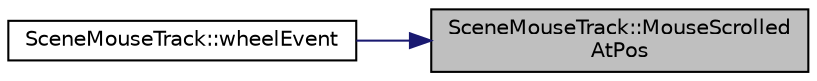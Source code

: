 digraph "SceneMouseTrack::MouseScrolledAtPos"
{
 // LATEX_PDF_SIZE
  edge [fontname="Helvetica",fontsize="10",labelfontname="Helvetica",labelfontsize="10"];
  node [fontname="Helvetica",fontsize="10",shape=record];
  rankdir="RL";
  Node1 [label="SceneMouseTrack::MouseScrolled\lAtPos",height=0.2,width=0.4,color="black", fillcolor="grey75", style="filled", fontcolor="black",tooltip=" "];
  Node1 -> Node2 [dir="back",color="midnightblue",fontsize="10",style="solid",fontname="Helvetica"];
  Node2 [label="SceneMouseTrack::wheelEvent",height=0.2,width=0.4,color="black", fillcolor="white", style="filled",URL="$class_scene_mouse_track.html#ab2cca275b47f2c02e1c1ad0dcdf37cc2",tooltip=" "];
}
